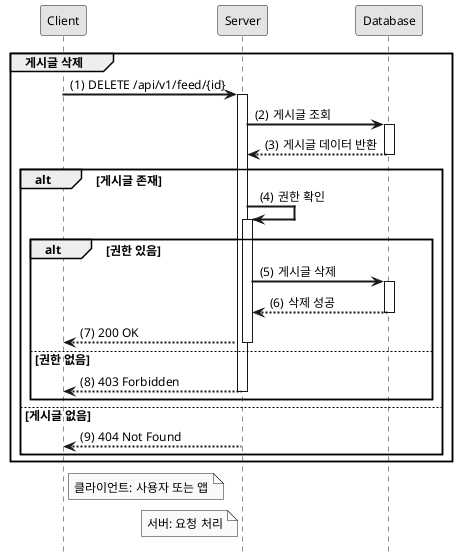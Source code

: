 @startuml

hide footbox
autoactivate on

' 스타일 설정
skinparam monochrome true
skinparam shadowing false
skinparam defaultFontSize 12
skinparam defaultFontName Arial
skinparam sequenceArrowThickness 2

participant "Client" as C
participant "Server" as S
participant "Database" as DB

group 게시글 삭제
    autonumber 1 "(0)"
    C -> S: DELETE /api/v1/feed/{id}
    S -> DB: 게시글 조회
    DB --> S: 게시글 데이터 반환
    alt 게시글 존재
        S -> S: 권한 확인
        alt 권한 있음
            S -> DB: 게시글 삭제
            DB --> S: 삭제 성공
            S --> C: 200 OK
        else 권한 없음
            S --> C: 403 Forbidden
        end
    else 게시글 없음
        S --> C: 404 Not Found
    end
end

note right of C: 클라이언트: 사용자 또는 앱
note left of S: 서버: 요청 처리

@enduml